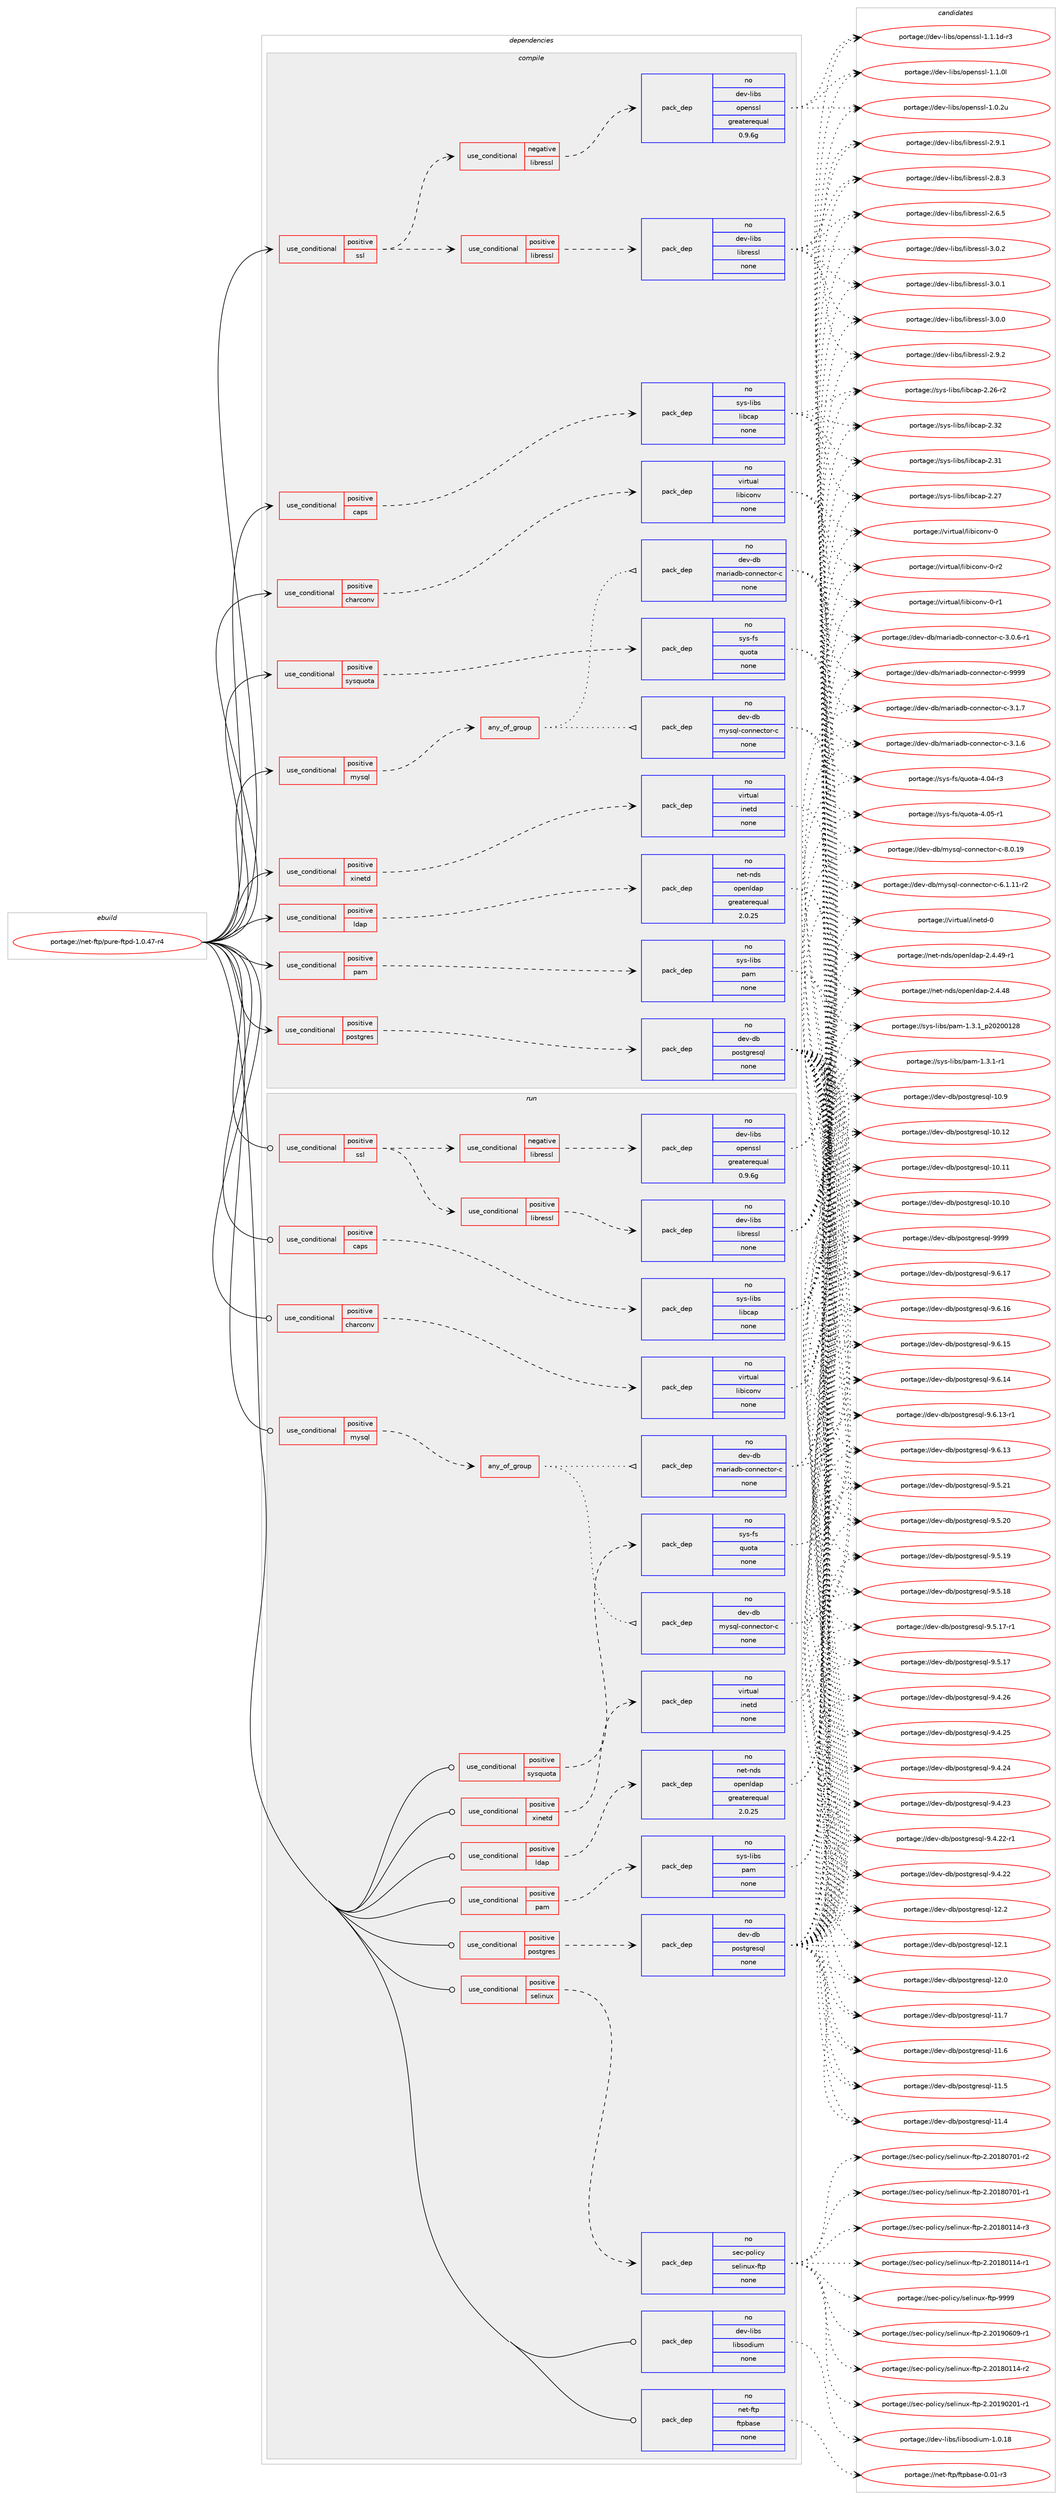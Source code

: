 digraph prolog {

# *************
# Graph options
# *************

newrank=true;
concentrate=true;
compound=true;
graph [rankdir=LR,fontname=Helvetica,fontsize=10,ranksep=1.5];#, ranksep=2.5, nodesep=0.2];
edge  [arrowhead=vee];
node  [fontname=Helvetica,fontsize=10];

# **********
# The ebuild
# **********

subgraph cluster_leftcol {
color=gray;
rank=same;
label=<<i>ebuild</i>>;
id [label="portage://net-ftp/pure-ftpd-1.0.47-r4", color=red, width=4, href="../net-ftp/pure-ftpd-1.0.47-r4.svg"];
}

# ****************
# The dependencies
# ****************

subgraph cluster_midcol {
color=gray;
label=<<i>dependencies</i>>;
subgraph cluster_compile {
fillcolor="#eeeeee";
style=filled;
label=<<i>compile</i>>;
subgraph cond28006 {
dependency130122 [label=<<TABLE BORDER="0" CELLBORDER="1" CELLSPACING="0" CELLPADDING="4"><TR><TD ROWSPAN="3" CELLPADDING="10">use_conditional</TD></TR><TR><TD>positive</TD></TR><TR><TD>caps</TD></TR></TABLE>>, shape=none, color=red];
subgraph pack99864 {
dependency130123 [label=<<TABLE BORDER="0" CELLBORDER="1" CELLSPACING="0" CELLPADDING="4" WIDTH="220"><TR><TD ROWSPAN="6" CELLPADDING="30">pack_dep</TD></TR><TR><TD WIDTH="110">no</TD></TR><TR><TD>sys-libs</TD></TR><TR><TD>libcap</TD></TR><TR><TD>none</TD></TR><TR><TD></TD></TR></TABLE>>, shape=none, color=blue];
}
dependency130122:e -> dependency130123:w [weight=20,style="dashed",arrowhead="vee"];
}
id:e -> dependency130122:w [weight=20,style="solid",arrowhead="vee"];
subgraph cond28007 {
dependency130124 [label=<<TABLE BORDER="0" CELLBORDER="1" CELLSPACING="0" CELLPADDING="4"><TR><TD ROWSPAN="3" CELLPADDING="10">use_conditional</TD></TR><TR><TD>positive</TD></TR><TR><TD>charconv</TD></TR></TABLE>>, shape=none, color=red];
subgraph pack99865 {
dependency130125 [label=<<TABLE BORDER="0" CELLBORDER="1" CELLSPACING="0" CELLPADDING="4" WIDTH="220"><TR><TD ROWSPAN="6" CELLPADDING="30">pack_dep</TD></TR><TR><TD WIDTH="110">no</TD></TR><TR><TD>virtual</TD></TR><TR><TD>libiconv</TD></TR><TR><TD>none</TD></TR><TR><TD></TD></TR></TABLE>>, shape=none, color=blue];
}
dependency130124:e -> dependency130125:w [weight=20,style="dashed",arrowhead="vee"];
}
id:e -> dependency130124:w [weight=20,style="solid",arrowhead="vee"];
subgraph cond28008 {
dependency130126 [label=<<TABLE BORDER="0" CELLBORDER="1" CELLSPACING="0" CELLPADDING="4"><TR><TD ROWSPAN="3" CELLPADDING="10">use_conditional</TD></TR><TR><TD>positive</TD></TR><TR><TD>ldap</TD></TR></TABLE>>, shape=none, color=red];
subgraph pack99866 {
dependency130127 [label=<<TABLE BORDER="0" CELLBORDER="1" CELLSPACING="0" CELLPADDING="4" WIDTH="220"><TR><TD ROWSPAN="6" CELLPADDING="30">pack_dep</TD></TR><TR><TD WIDTH="110">no</TD></TR><TR><TD>net-nds</TD></TR><TR><TD>openldap</TD></TR><TR><TD>greaterequal</TD></TR><TR><TD>2.0.25</TD></TR></TABLE>>, shape=none, color=blue];
}
dependency130126:e -> dependency130127:w [weight=20,style="dashed",arrowhead="vee"];
}
id:e -> dependency130126:w [weight=20,style="solid",arrowhead="vee"];
subgraph cond28009 {
dependency130128 [label=<<TABLE BORDER="0" CELLBORDER="1" CELLSPACING="0" CELLPADDING="4"><TR><TD ROWSPAN="3" CELLPADDING="10">use_conditional</TD></TR><TR><TD>positive</TD></TR><TR><TD>mysql</TD></TR></TABLE>>, shape=none, color=red];
subgraph any2125 {
dependency130129 [label=<<TABLE BORDER="0" CELLBORDER="1" CELLSPACING="0" CELLPADDING="4"><TR><TD CELLPADDING="10">any_of_group</TD></TR></TABLE>>, shape=none, color=red];subgraph pack99867 {
dependency130130 [label=<<TABLE BORDER="0" CELLBORDER="1" CELLSPACING="0" CELLPADDING="4" WIDTH="220"><TR><TD ROWSPAN="6" CELLPADDING="30">pack_dep</TD></TR><TR><TD WIDTH="110">no</TD></TR><TR><TD>dev-db</TD></TR><TR><TD>mariadb-connector-c</TD></TR><TR><TD>none</TD></TR><TR><TD></TD></TR></TABLE>>, shape=none, color=blue];
}
dependency130129:e -> dependency130130:w [weight=20,style="dotted",arrowhead="oinv"];
subgraph pack99868 {
dependency130131 [label=<<TABLE BORDER="0" CELLBORDER="1" CELLSPACING="0" CELLPADDING="4" WIDTH="220"><TR><TD ROWSPAN="6" CELLPADDING="30">pack_dep</TD></TR><TR><TD WIDTH="110">no</TD></TR><TR><TD>dev-db</TD></TR><TR><TD>mysql-connector-c</TD></TR><TR><TD>none</TD></TR><TR><TD></TD></TR></TABLE>>, shape=none, color=blue];
}
dependency130129:e -> dependency130131:w [weight=20,style="dotted",arrowhead="oinv"];
}
dependency130128:e -> dependency130129:w [weight=20,style="dashed",arrowhead="vee"];
}
id:e -> dependency130128:w [weight=20,style="solid",arrowhead="vee"];
subgraph cond28010 {
dependency130132 [label=<<TABLE BORDER="0" CELLBORDER="1" CELLSPACING="0" CELLPADDING="4"><TR><TD ROWSPAN="3" CELLPADDING="10">use_conditional</TD></TR><TR><TD>positive</TD></TR><TR><TD>pam</TD></TR></TABLE>>, shape=none, color=red];
subgraph pack99869 {
dependency130133 [label=<<TABLE BORDER="0" CELLBORDER="1" CELLSPACING="0" CELLPADDING="4" WIDTH="220"><TR><TD ROWSPAN="6" CELLPADDING="30">pack_dep</TD></TR><TR><TD WIDTH="110">no</TD></TR><TR><TD>sys-libs</TD></TR><TR><TD>pam</TD></TR><TR><TD>none</TD></TR><TR><TD></TD></TR></TABLE>>, shape=none, color=blue];
}
dependency130132:e -> dependency130133:w [weight=20,style="dashed",arrowhead="vee"];
}
id:e -> dependency130132:w [weight=20,style="solid",arrowhead="vee"];
subgraph cond28011 {
dependency130134 [label=<<TABLE BORDER="0" CELLBORDER="1" CELLSPACING="0" CELLPADDING="4"><TR><TD ROWSPAN="3" CELLPADDING="10">use_conditional</TD></TR><TR><TD>positive</TD></TR><TR><TD>postgres</TD></TR></TABLE>>, shape=none, color=red];
subgraph pack99870 {
dependency130135 [label=<<TABLE BORDER="0" CELLBORDER="1" CELLSPACING="0" CELLPADDING="4" WIDTH="220"><TR><TD ROWSPAN="6" CELLPADDING="30">pack_dep</TD></TR><TR><TD WIDTH="110">no</TD></TR><TR><TD>dev-db</TD></TR><TR><TD>postgresql</TD></TR><TR><TD>none</TD></TR><TR><TD></TD></TR></TABLE>>, shape=none, color=blue];
}
dependency130134:e -> dependency130135:w [weight=20,style="dashed",arrowhead="vee"];
}
id:e -> dependency130134:w [weight=20,style="solid",arrowhead="vee"];
subgraph cond28012 {
dependency130136 [label=<<TABLE BORDER="0" CELLBORDER="1" CELLSPACING="0" CELLPADDING="4"><TR><TD ROWSPAN="3" CELLPADDING="10">use_conditional</TD></TR><TR><TD>positive</TD></TR><TR><TD>ssl</TD></TR></TABLE>>, shape=none, color=red];
subgraph cond28013 {
dependency130137 [label=<<TABLE BORDER="0" CELLBORDER="1" CELLSPACING="0" CELLPADDING="4"><TR><TD ROWSPAN="3" CELLPADDING="10">use_conditional</TD></TR><TR><TD>negative</TD></TR><TR><TD>libressl</TD></TR></TABLE>>, shape=none, color=red];
subgraph pack99871 {
dependency130138 [label=<<TABLE BORDER="0" CELLBORDER="1" CELLSPACING="0" CELLPADDING="4" WIDTH="220"><TR><TD ROWSPAN="6" CELLPADDING="30">pack_dep</TD></TR><TR><TD WIDTH="110">no</TD></TR><TR><TD>dev-libs</TD></TR><TR><TD>openssl</TD></TR><TR><TD>greaterequal</TD></TR><TR><TD>0.9.6g</TD></TR></TABLE>>, shape=none, color=blue];
}
dependency130137:e -> dependency130138:w [weight=20,style="dashed",arrowhead="vee"];
}
dependency130136:e -> dependency130137:w [weight=20,style="dashed",arrowhead="vee"];
subgraph cond28014 {
dependency130139 [label=<<TABLE BORDER="0" CELLBORDER="1" CELLSPACING="0" CELLPADDING="4"><TR><TD ROWSPAN="3" CELLPADDING="10">use_conditional</TD></TR><TR><TD>positive</TD></TR><TR><TD>libressl</TD></TR></TABLE>>, shape=none, color=red];
subgraph pack99872 {
dependency130140 [label=<<TABLE BORDER="0" CELLBORDER="1" CELLSPACING="0" CELLPADDING="4" WIDTH="220"><TR><TD ROWSPAN="6" CELLPADDING="30">pack_dep</TD></TR><TR><TD WIDTH="110">no</TD></TR><TR><TD>dev-libs</TD></TR><TR><TD>libressl</TD></TR><TR><TD>none</TD></TR><TR><TD></TD></TR></TABLE>>, shape=none, color=blue];
}
dependency130139:e -> dependency130140:w [weight=20,style="dashed",arrowhead="vee"];
}
dependency130136:e -> dependency130139:w [weight=20,style="dashed",arrowhead="vee"];
}
id:e -> dependency130136:w [weight=20,style="solid",arrowhead="vee"];
subgraph cond28015 {
dependency130141 [label=<<TABLE BORDER="0" CELLBORDER="1" CELLSPACING="0" CELLPADDING="4"><TR><TD ROWSPAN="3" CELLPADDING="10">use_conditional</TD></TR><TR><TD>positive</TD></TR><TR><TD>sysquota</TD></TR></TABLE>>, shape=none, color=red];
subgraph pack99873 {
dependency130142 [label=<<TABLE BORDER="0" CELLBORDER="1" CELLSPACING="0" CELLPADDING="4" WIDTH="220"><TR><TD ROWSPAN="6" CELLPADDING="30">pack_dep</TD></TR><TR><TD WIDTH="110">no</TD></TR><TR><TD>sys-fs</TD></TR><TR><TD>quota</TD></TR><TR><TD>none</TD></TR><TR><TD></TD></TR></TABLE>>, shape=none, color=blue];
}
dependency130141:e -> dependency130142:w [weight=20,style="dashed",arrowhead="vee"];
}
id:e -> dependency130141:w [weight=20,style="solid",arrowhead="vee"];
subgraph cond28016 {
dependency130143 [label=<<TABLE BORDER="0" CELLBORDER="1" CELLSPACING="0" CELLPADDING="4"><TR><TD ROWSPAN="3" CELLPADDING="10">use_conditional</TD></TR><TR><TD>positive</TD></TR><TR><TD>xinetd</TD></TR></TABLE>>, shape=none, color=red];
subgraph pack99874 {
dependency130144 [label=<<TABLE BORDER="0" CELLBORDER="1" CELLSPACING="0" CELLPADDING="4" WIDTH="220"><TR><TD ROWSPAN="6" CELLPADDING="30">pack_dep</TD></TR><TR><TD WIDTH="110">no</TD></TR><TR><TD>virtual</TD></TR><TR><TD>inetd</TD></TR><TR><TD>none</TD></TR><TR><TD></TD></TR></TABLE>>, shape=none, color=blue];
}
dependency130143:e -> dependency130144:w [weight=20,style="dashed",arrowhead="vee"];
}
id:e -> dependency130143:w [weight=20,style="solid",arrowhead="vee"];
}
subgraph cluster_compileandrun {
fillcolor="#eeeeee";
style=filled;
label=<<i>compile and run</i>>;
}
subgraph cluster_run {
fillcolor="#eeeeee";
style=filled;
label=<<i>run</i>>;
subgraph cond28017 {
dependency130145 [label=<<TABLE BORDER="0" CELLBORDER="1" CELLSPACING="0" CELLPADDING="4"><TR><TD ROWSPAN="3" CELLPADDING="10">use_conditional</TD></TR><TR><TD>positive</TD></TR><TR><TD>caps</TD></TR></TABLE>>, shape=none, color=red];
subgraph pack99875 {
dependency130146 [label=<<TABLE BORDER="0" CELLBORDER="1" CELLSPACING="0" CELLPADDING="4" WIDTH="220"><TR><TD ROWSPAN="6" CELLPADDING="30">pack_dep</TD></TR><TR><TD WIDTH="110">no</TD></TR><TR><TD>sys-libs</TD></TR><TR><TD>libcap</TD></TR><TR><TD>none</TD></TR><TR><TD></TD></TR></TABLE>>, shape=none, color=blue];
}
dependency130145:e -> dependency130146:w [weight=20,style="dashed",arrowhead="vee"];
}
id:e -> dependency130145:w [weight=20,style="solid",arrowhead="odot"];
subgraph cond28018 {
dependency130147 [label=<<TABLE BORDER="0" CELLBORDER="1" CELLSPACING="0" CELLPADDING="4"><TR><TD ROWSPAN="3" CELLPADDING="10">use_conditional</TD></TR><TR><TD>positive</TD></TR><TR><TD>charconv</TD></TR></TABLE>>, shape=none, color=red];
subgraph pack99876 {
dependency130148 [label=<<TABLE BORDER="0" CELLBORDER="1" CELLSPACING="0" CELLPADDING="4" WIDTH="220"><TR><TD ROWSPAN="6" CELLPADDING="30">pack_dep</TD></TR><TR><TD WIDTH="110">no</TD></TR><TR><TD>virtual</TD></TR><TR><TD>libiconv</TD></TR><TR><TD>none</TD></TR><TR><TD></TD></TR></TABLE>>, shape=none, color=blue];
}
dependency130147:e -> dependency130148:w [weight=20,style="dashed",arrowhead="vee"];
}
id:e -> dependency130147:w [weight=20,style="solid",arrowhead="odot"];
subgraph cond28019 {
dependency130149 [label=<<TABLE BORDER="0" CELLBORDER="1" CELLSPACING="0" CELLPADDING="4"><TR><TD ROWSPAN="3" CELLPADDING="10">use_conditional</TD></TR><TR><TD>positive</TD></TR><TR><TD>ldap</TD></TR></TABLE>>, shape=none, color=red];
subgraph pack99877 {
dependency130150 [label=<<TABLE BORDER="0" CELLBORDER="1" CELLSPACING="0" CELLPADDING="4" WIDTH="220"><TR><TD ROWSPAN="6" CELLPADDING="30">pack_dep</TD></TR><TR><TD WIDTH="110">no</TD></TR><TR><TD>net-nds</TD></TR><TR><TD>openldap</TD></TR><TR><TD>greaterequal</TD></TR><TR><TD>2.0.25</TD></TR></TABLE>>, shape=none, color=blue];
}
dependency130149:e -> dependency130150:w [weight=20,style="dashed",arrowhead="vee"];
}
id:e -> dependency130149:w [weight=20,style="solid",arrowhead="odot"];
subgraph cond28020 {
dependency130151 [label=<<TABLE BORDER="0" CELLBORDER="1" CELLSPACING="0" CELLPADDING="4"><TR><TD ROWSPAN="3" CELLPADDING="10">use_conditional</TD></TR><TR><TD>positive</TD></TR><TR><TD>mysql</TD></TR></TABLE>>, shape=none, color=red];
subgraph any2126 {
dependency130152 [label=<<TABLE BORDER="0" CELLBORDER="1" CELLSPACING="0" CELLPADDING="4"><TR><TD CELLPADDING="10">any_of_group</TD></TR></TABLE>>, shape=none, color=red];subgraph pack99878 {
dependency130153 [label=<<TABLE BORDER="0" CELLBORDER="1" CELLSPACING="0" CELLPADDING="4" WIDTH="220"><TR><TD ROWSPAN="6" CELLPADDING="30">pack_dep</TD></TR><TR><TD WIDTH="110">no</TD></TR><TR><TD>dev-db</TD></TR><TR><TD>mariadb-connector-c</TD></TR><TR><TD>none</TD></TR><TR><TD></TD></TR></TABLE>>, shape=none, color=blue];
}
dependency130152:e -> dependency130153:w [weight=20,style="dotted",arrowhead="oinv"];
subgraph pack99879 {
dependency130154 [label=<<TABLE BORDER="0" CELLBORDER="1" CELLSPACING="0" CELLPADDING="4" WIDTH="220"><TR><TD ROWSPAN="6" CELLPADDING="30">pack_dep</TD></TR><TR><TD WIDTH="110">no</TD></TR><TR><TD>dev-db</TD></TR><TR><TD>mysql-connector-c</TD></TR><TR><TD>none</TD></TR><TR><TD></TD></TR></TABLE>>, shape=none, color=blue];
}
dependency130152:e -> dependency130154:w [weight=20,style="dotted",arrowhead="oinv"];
}
dependency130151:e -> dependency130152:w [weight=20,style="dashed",arrowhead="vee"];
}
id:e -> dependency130151:w [weight=20,style="solid",arrowhead="odot"];
subgraph cond28021 {
dependency130155 [label=<<TABLE BORDER="0" CELLBORDER="1" CELLSPACING="0" CELLPADDING="4"><TR><TD ROWSPAN="3" CELLPADDING="10">use_conditional</TD></TR><TR><TD>positive</TD></TR><TR><TD>pam</TD></TR></TABLE>>, shape=none, color=red];
subgraph pack99880 {
dependency130156 [label=<<TABLE BORDER="0" CELLBORDER="1" CELLSPACING="0" CELLPADDING="4" WIDTH="220"><TR><TD ROWSPAN="6" CELLPADDING="30">pack_dep</TD></TR><TR><TD WIDTH="110">no</TD></TR><TR><TD>sys-libs</TD></TR><TR><TD>pam</TD></TR><TR><TD>none</TD></TR><TR><TD></TD></TR></TABLE>>, shape=none, color=blue];
}
dependency130155:e -> dependency130156:w [weight=20,style="dashed",arrowhead="vee"];
}
id:e -> dependency130155:w [weight=20,style="solid",arrowhead="odot"];
subgraph cond28022 {
dependency130157 [label=<<TABLE BORDER="0" CELLBORDER="1" CELLSPACING="0" CELLPADDING="4"><TR><TD ROWSPAN="3" CELLPADDING="10">use_conditional</TD></TR><TR><TD>positive</TD></TR><TR><TD>postgres</TD></TR></TABLE>>, shape=none, color=red];
subgraph pack99881 {
dependency130158 [label=<<TABLE BORDER="0" CELLBORDER="1" CELLSPACING="0" CELLPADDING="4" WIDTH="220"><TR><TD ROWSPAN="6" CELLPADDING="30">pack_dep</TD></TR><TR><TD WIDTH="110">no</TD></TR><TR><TD>dev-db</TD></TR><TR><TD>postgresql</TD></TR><TR><TD>none</TD></TR><TR><TD></TD></TR></TABLE>>, shape=none, color=blue];
}
dependency130157:e -> dependency130158:w [weight=20,style="dashed",arrowhead="vee"];
}
id:e -> dependency130157:w [weight=20,style="solid",arrowhead="odot"];
subgraph cond28023 {
dependency130159 [label=<<TABLE BORDER="0" CELLBORDER="1" CELLSPACING="0" CELLPADDING="4"><TR><TD ROWSPAN="3" CELLPADDING="10">use_conditional</TD></TR><TR><TD>positive</TD></TR><TR><TD>selinux</TD></TR></TABLE>>, shape=none, color=red];
subgraph pack99882 {
dependency130160 [label=<<TABLE BORDER="0" CELLBORDER="1" CELLSPACING="0" CELLPADDING="4" WIDTH="220"><TR><TD ROWSPAN="6" CELLPADDING="30">pack_dep</TD></TR><TR><TD WIDTH="110">no</TD></TR><TR><TD>sec-policy</TD></TR><TR><TD>selinux-ftp</TD></TR><TR><TD>none</TD></TR><TR><TD></TD></TR></TABLE>>, shape=none, color=blue];
}
dependency130159:e -> dependency130160:w [weight=20,style="dashed",arrowhead="vee"];
}
id:e -> dependency130159:w [weight=20,style="solid",arrowhead="odot"];
subgraph cond28024 {
dependency130161 [label=<<TABLE BORDER="0" CELLBORDER="1" CELLSPACING="0" CELLPADDING="4"><TR><TD ROWSPAN="3" CELLPADDING="10">use_conditional</TD></TR><TR><TD>positive</TD></TR><TR><TD>ssl</TD></TR></TABLE>>, shape=none, color=red];
subgraph cond28025 {
dependency130162 [label=<<TABLE BORDER="0" CELLBORDER="1" CELLSPACING="0" CELLPADDING="4"><TR><TD ROWSPAN="3" CELLPADDING="10">use_conditional</TD></TR><TR><TD>negative</TD></TR><TR><TD>libressl</TD></TR></TABLE>>, shape=none, color=red];
subgraph pack99883 {
dependency130163 [label=<<TABLE BORDER="0" CELLBORDER="1" CELLSPACING="0" CELLPADDING="4" WIDTH="220"><TR><TD ROWSPAN="6" CELLPADDING="30">pack_dep</TD></TR><TR><TD WIDTH="110">no</TD></TR><TR><TD>dev-libs</TD></TR><TR><TD>openssl</TD></TR><TR><TD>greaterequal</TD></TR><TR><TD>0.9.6g</TD></TR></TABLE>>, shape=none, color=blue];
}
dependency130162:e -> dependency130163:w [weight=20,style="dashed",arrowhead="vee"];
}
dependency130161:e -> dependency130162:w [weight=20,style="dashed",arrowhead="vee"];
subgraph cond28026 {
dependency130164 [label=<<TABLE BORDER="0" CELLBORDER="1" CELLSPACING="0" CELLPADDING="4"><TR><TD ROWSPAN="3" CELLPADDING="10">use_conditional</TD></TR><TR><TD>positive</TD></TR><TR><TD>libressl</TD></TR></TABLE>>, shape=none, color=red];
subgraph pack99884 {
dependency130165 [label=<<TABLE BORDER="0" CELLBORDER="1" CELLSPACING="0" CELLPADDING="4" WIDTH="220"><TR><TD ROWSPAN="6" CELLPADDING="30">pack_dep</TD></TR><TR><TD WIDTH="110">no</TD></TR><TR><TD>dev-libs</TD></TR><TR><TD>libressl</TD></TR><TR><TD>none</TD></TR><TR><TD></TD></TR></TABLE>>, shape=none, color=blue];
}
dependency130164:e -> dependency130165:w [weight=20,style="dashed",arrowhead="vee"];
}
dependency130161:e -> dependency130164:w [weight=20,style="dashed",arrowhead="vee"];
}
id:e -> dependency130161:w [weight=20,style="solid",arrowhead="odot"];
subgraph cond28027 {
dependency130166 [label=<<TABLE BORDER="0" CELLBORDER="1" CELLSPACING="0" CELLPADDING="4"><TR><TD ROWSPAN="3" CELLPADDING="10">use_conditional</TD></TR><TR><TD>positive</TD></TR><TR><TD>sysquota</TD></TR></TABLE>>, shape=none, color=red];
subgraph pack99885 {
dependency130167 [label=<<TABLE BORDER="0" CELLBORDER="1" CELLSPACING="0" CELLPADDING="4" WIDTH="220"><TR><TD ROWSPAN="6" CELLPADDING="30">pack_dep</TD></TR><TR><TD WIDTH="110">no</TD></TR><TR><TD>sys-fs</TD></TR><TR><TD>quota</TD></TR><TR><TD>none</TD></TR><TR><TD></TD></TR></TABLE>>, shape=none, color=blue];
}
dependency130166:e -> dependency130167:w [weight=20,style="dashed",arrowhead="vee"];
}
id:e -> dependency130166:w [weight=20,style="solid",arrowhead="odot"];
subgraph cond28028 {
dependency130168 [label=<<TABLE BORDER="0" CELLBORDER="1" CELLSPACING="0" CELLPADDING="4"><TR><TD ROWSPAN="3" CELLPADDING="10">use_conditional</TD></TR><TR><TD>positive</TD></TR><TR><TD>xinetd</TD></TR></TABLE>>, shape=none, color=red];
subgraph pack99886 {
dependency130169 [label=<<TABLE BORDER="0" CELLBORDER="1" CELLSPACING="0" CELLPADDING="4" WIDTH="220"><TR><TD ROWSPAN="6" CELLPADDING="30">pack_dep</TD></TR><TR><TD WIDTH="110">no</TD></TR><TR><TD>virtual</TD></TR><TR><TD>inetd</TD></TR><TR><TD>none</TD></TR><TR><TD></TD></TR></TABLE>>, shape=none, color=blue];
}
dependency130168:e -> dependency130169:w [weight=20,style="dashed",arrowhead="vee"];
}
id:e -> dependency130168:w [weight=20,style="solid",arrowhead="odot"];
subgraph pack99887 {
dependency130170 [label=<<TABLE BORDER="0" CELLBORDER="1" CELLSPACING="0" CELLPADDING="4" WIDTH="220"><TR><TD ROWSPAN="6" CELLPADDING="30">pack_dep</TD></TR><TR><TD WIDTH="110">no</TD></TR><TR><TD>dev-libs</TD></TR><TR><TD>libsodium</TD></TR><TR><TD>none</TD></TR><TR><TD></TD></TR></TABLE>>, shape=none, color=blue];
}
id:e -> dependency130170:w [weight=20,style="solid",arrowhead="odot"];
subgraph pack99888 {
dependency130171 [label=<<TABLE BORDER="0" CELLBORDER="1" CELLSPACING="0" CELLPADDING="4" WIDTH="220"><TR><TD ROWSPAN="6" CELLPADDING="30">pack_dep</TD></TR><TR><TD WIDTH="110">no</TD></TR><TR><TD>net-ftp</TD></TR><TR><TD>ftpbase</TD></TR><TR><TD>none</TD></TR><TR><TD></TD></TR></TABLE>>, shape=none, color=blue];
}
id:e -> dependency130171:w [weight=20,style="solid",arrowhead="odot"];
}
}

# **************
# The candidates
# **************

subgraph cluster_choices {
rank=same;
color=gray;
label=<<i>candidates</i>>;

subgraph choice99864 {
color=black;
nodesep=1;
choice1151211154510810598115471081059899971124550465150 [label="portage://sys-libs/libcap-2.32", color=red, width=4,href="../sys-libs/libcap-2.32.svg"];
choice1151211154510810598115471081059899971124550465149 [label="portage://sys-libs/libcap-2.31", color=red, width=4,href="../sys-libs/libcap-2.31.svg"];
choice1151211154510810598115471081059899971124550465055 [label="portage://sys-libs/libcap-2.27", color=red, width=4,href="../sys-libs/libcap-2.27.svg"];
choice11512111545108105981154710810598999711245504650544511450 [label="portage://sys-libs/libcap-2.26-r2", color=red, width=4,href="../sys-libs/libcap-2.26-r2.svg"];
dependency130123:e -> choice1151211154510810598115471081059899971124550465150:w [style=dotted,weight="100"];
dependency130123:e -> choice1151211154510810598115471081059899971124550465149:w [style=dotted,weight="100"];
dependency130123:e -> choice1151211154510810598115471081059899971124550465055:w [style=dotted,weight="100"];
dependency130123:e -> choice11512111545108105981154710810598999711245504650544511450:w [style=dotted,weight="100"];
}
subgraph choice99865 {
color=black;
nodesep=1;
choice1181051141161179710847108105981059911111011845484511450 [label="portage://virtual/libiconv-0-r2", color=red, width=4,href="../virtual/libiconv-0-r2.svg"];
choice1181051141161179710847108105981059911111011845484511449 [label="portage://virtual/libiconv-0-r1", color=red, width=4,href="../virtual/libiconv-0-r1.svg"];
choice118105114116117971084710810598105991111101184548 [label="portage://virtual/libiconv-0", color=red, width=4,href="../virtual/libiconv-0.svg"];
dependency130125:e -> choice1181051141161179710847108105981059911111011845484511450:w [style=dotted,weight="100"];
dependency130125:e -> choice1181051141161179710847108105981059911111011845484511449:w [style=dotted,weight="100"];
dependency130125:e -> choice118105114116117971084710810598105991111101184548:w [style=dotted,weight="100"];
}
subgraph choice99866 {
color=black;
nodesep=1;
choice110101116451101001154711111210111010810097112455046524652574511449 [label="portage://net-nds/openldap-2.4.49-r1", color=red, width=4,href="../net-nds/openldap-2.4.49-r1.svg"];
choice11010111645110100115471111121011101081009711245504652465256 [label="portage://net-nds/openldap-2.4.48", color=red, width=4,href="../net-nds/openldap-2.4.48.svg"];
dependency130127:e -> choice110101116451101001154711111210111010810097112455046524652574511449:w [style=dotted,weight="100"];
dependency130127:e -> choice11010111645110100115471111121011101081009711245504652465256:w [style=dotted,weight="100"];
}
subgraph choice99867 {
color=black;
nodesep=1;
choice10010111845100984710997114105971009845991111101101019911611111445994557575757 [label="portage://dev-db/mariadb-connector-c-9999", color=red, width=4,href="../dev-db/mariadb-connector-c-9999.svg"];
choice1001011184510098471099711410597100984599111110110101991161111144599455146494655 [label="portage://dev-db/mariadb-connector-c-3.1.7", color=red, width=4,href="../dev-db/mariadb-connector-c-3.1.7.svg"];
choice1001011184510098471099711410597100984599111110110101991161111144599455146494654 [label="portage://dev-db/mariadb-connector-c-3.1.6", color=red, width=4,href="../dev-db/mariadb-connector-c-3.1.6.svg"];
choice10010111845100984710997114105971009845991111101101019911611111445994551464846544511449 [label="portage://dev-db/mariadb-connector-c-3.0.6-r1", color=red, width=4,href="../dev-db/mariadb-connector-c-3.0.6-r1.svg"];
dependency130130:e -> choice10010111845100984710997114105971009845991111101101019911611111445994557575757:w [style=dotted,weight="100"];
dependency130130:e -> choice1001011184510098471099711410597100984599111110110101991161111144599455146494655:w [style=dotted,weight="100"];
dependency130130:e -> choice1001011184510098471099711410597100984599111110110101991161111144599455146494654:w [style=dotted,weight="100"];
dependency130130:e -> choice10010111845100984710997114105971009845991111101101019911611111445994551464846544511449:w [style=dotted,weight="100"];
}
subgraph choice99868 {
color=black;
nodesep=1;
choice100101118451009847109121115113108459911111011010199116111114459945564648464957 [label="portage://dev-db/mysql-connector-c-8.0.19", color=red, width=4,href="../dev-db/mysql-connector-c-8.0.19.svg"];
choice1001011184510098471091211151131084599111110110101991161111144599455446494649494511450 [label="portage://dev-db/mysql-connector-c-6.1.11-r2", color=red, width=4,href="../dev-db/mysql-connector-c-6.1.11-r2.svg"];
dependency130131:e -> choice100101118451009847109121115113108459911111011010199116111114459945564648464957:w [style=dotted,weight="100"];
dependency130131:e -> choice1001011184510098471091211151131084599111110110101991161111144599455446494649494511450:w [style=dotted,weight="100"];
}
subgraph choice99869 {
color=black;
nodesep=1;
choice11512111545108105981154711297109454946514649951125048504848495056 [label="portage://sys-libs/pam-1.3.1_p20200128", color=red, width=4,href="../sys-libs/pam-1.3.1_p20200128.svg"];
choice115121115451081059811547112971094549465146494511449 [label="portage://sys-libs/pam-1.3.1-r1", color=red, width=4,href="../sys-libs/pam-1.3.1-r1.svg"];
dependency130133:e -> choice11512111545108105981154711297109454946514649951125048504848495056:w [style=dotted,weight="100"];
dependency130133:e -> choice115121115451081059811547112971094549465146494511449:w [style=dotted,weight="100"];
}
subgraph choice99870 {
color=black;
nodesep=1;
choice1001011184510098471121111151161031141011151131084557575757 [label="portage://dev-db/postgresql-9999", color=red, width=4,href="../dev-db/postgresql-9999.svg"];
choice10010111845100984711211111511610311410111511310845574654464955 [label="portage://dev-db/postgresql-9.6.17", color=red, width=4,href="../dev-db/postgresql-9.6.17.svg"];
choice10010111845100984711211111511610311410111511310845574654464954 [label="portage://dev-db/postgresql-9.6.16", color=red, width=4,href="../dev-db/postgresql-9.6.16.svg"];
choice10010111845100984711211111511610311410111511310845574654464953 [label="portage://dev-db/postgresql-9.6.15", color=red, width=4,href="../dev-db/postgresql-9.6.15.svg"];
choice10010111845100984711211111511610311410111511310845574654464952 [label="portage://dev-db/postgresql-9.6.14", color=red, width=4,href="../dev-db/postgresql-9.6.14.svg"];
choice100101118451009847112111115116103114101115113108455746544649514511449 [label="portage://dev-db/postgresql-9.6.13-r1", color=red, width=4,href="../dev-db/postgresql-9.6.13-r1.svg"];
choice10010111845100984711211111511610311410111511310845574654464951 [label="portage://dev-db/postgresql-9.6.13", color=red, width=4,href="../dev-db/postgresql-9.6.13.svg"];
choice10010111845100984711211111511610311410111511310845574653465049 [label="portage://dev-db/postgresql-9.5.21", color=red, width=4,href="../dev-db/postgresql-9.5.21.svg"];
choice10010111845100984711211111511610311410111511310845574653465048 [label="portage://dev-db/postgresql-9.5.20", color=red, width=4,href="../dev-db/postgresql-9.5.20.svg"];
choice10010111845100984711211111511610311410111511310845574653464957 [label="portage://dev-db/postgresql-9.5.19", color=red, width=4,href="../dev-db/postgresql-9.5.19.svg"];
choice10010111845100984711211111511610311410111511310845574653464956 [label="portage://dev-db/postgresql-9.5.18", color=red, width=4,href="../dev-db/postgresql-9.5.18.svg"];
choice100101118451009847112111115116103114101115113108455746534649554511449 [label="portage://dev-db/postgresql-9.5.17-r1", color=red, width=4,href="../dev-db/postgresql-9.5.17-r1.svg"];
choice10010111845100984711211111511610311410111511310845574653464955 [label="portage://dev-db/postgresql-9.5.17", color=red, width=4,href="../dev-db/postgresql-9.5.17.svg"];
choice10010111845100984711211111511610311410111511310845574652465054 [label="portage://dev-db/postgresql-9.4.26", color=red, width=4,href="../dev-db/postgresql-9.4.26.svg"];
choice10010111845100984711211111511610311410111511310845574652465053 [label="portage://dev-db/postgresql-9.4.25", color=red, width=4,href="../dev-db/postgresql-9.4.25.svg"];
choice10010111845100984711211111511610311410111511310845574652465052 [label="portage://dev-db/postgresql-9.4.24", color=red, width=4,href="../dev-db/postgresql-9.4.24.svg"];
choice10010111845100984711211111511610311410111511310845574652465051 [label="portage://dev-db/postgresql-9.4.23", color=red, width=4,href="../dev-db/postgresql-9.4.23.svg"];
choice100101118451009847112111115116103114101115113108455746524650504511449 [label="portage://dev-db/postgresql-9.4.22-r1", color=red, width=4,href="../dev-db/postgresql-9.4.22-r1.svg"];
choice10010111845100984711211111511610311410111511310845574652465050 [label="portage://dev-db/postgresql-9.4.22", color=red, width=4,href="../dev-db/postgresql-9.4.22.svg"];
choice1001011184510098471121111151161031141011151131084549504650 [label="portage://dev-db/postgresql-12.2", color=red, width=4,href="../dev-db/postgresql-12.2.svg"];
choice1001011184510098471121111151161031141011151131084549504649 [label="portage://dev-db/postgresql-12.1", color=red, width=4,href="../dev-db/postgresql-12.1.svg"];
choice1001011184510098471121111151161031141011151131084549504648 [label="portage://dev-db/postgresql-12.0", color=red, width=4,href="../dev-db/postgresql-12.0.svg"];
choice1001011184510098471121111151161031141011151131084549494655 [label="portage://dev-db/postgresql-11.7", color=red, width=4,href="../dev-db/postgresql-11.7.svg"];
choice1001011184510098471121111151161031141011151131084549494654 [label="portage://dev-db/postgresql-11.6", color=red, width=4,href="../dev-db/postgresql-11.6.svg"];
choice1001011184510098471121111151161031141011151131084549494653 [label="portage://dev-db/postgresql-11.5", color=red, width=4,href="../dev-db/postgresql-11.5.svg"];
choice1001011184510098471121111151161031141011151131084549494652 [label="portage://dev-db/postgresql-11.4", color=red, width=4,href="../dev-db/postgresql-11.4.svg"];
choice1001011184510098471121111151161031141011151131084549484657 [label="portage://dev-db/postgresql-10.9", color=red, width=4,href="../dev-db/postgresql-10.9.svg"];
choice100101118451009847112111115116103114101115113108454948464950 [label="portage://dev-db/postgresql-10.12", color=red, width=4,href="../dev-db/postgresql-10.12.svg"];
choice100101118451009847112111115116103114101115113108454948464949 [label="portage://dev-db/postgresql-10.11", color=red, width=4,href="../dev-db/postgresql-10.11.svg"];
choice100101118451009847112111115116103114101115113108454948464948 [label="portage://dev-db/postgresql-10.10", color=red, width=4,href="../dev-db/postgresql-10.10.svg"];
dependency130135:e -> choice1001011184510098471121111151161031141011151131084557575757:w [style=dotted,weight="100"];
dependency130135:e -> choice10010111845100984711211111511610311410111511310845574654464955:w [style=dotted,weight="100"];
dependency130135:e -> choice10010111845100984711211111511610311410111511310845574654464954:w [style=dotted,weight="100"];
dependency130135:e -> choice10010111845100984711211111511610311410111511310845574654464953:w [style=dotted,weight="100"];
dependency130135:e -> choice10010111845100984711211111511610311410111511310845574654464952:w [style=dotted,weight="100"];
dependency130135:e -> choice100101118451009847112111115116103114101115113108455746544649514511449:w [style=dotted,weight="100"];
dependency130135:e -> choice10010111845100984711211111511610311410111511310845574654464951:w [style=dotted,weight="100"];
dependency130135:e -> choice10010111845100984711211111511610311410111511310845574653465049:w [style=dotted,weight="100"];
dependency130135:e -> choice10010111845100984711211111511610311410111511310845574653465048:w [style=dotted,weight="100"];
dependency130135:e -> choice10010111845100984711211111511610311410111511310845574653464957:w [style=dotted,weight="100"];
dependency130135:e -> choice10010111845100984711211111511610311410111511310845574653464956:w [style=dotted,weight="100"];
dependency130135:e -> choice100101118451009847112111115116103114101115113108455746534649554511449:w [style=dotted,weight="100"];
dependency130135:e -> choice10010111845100984711211111511610311410111511310845574653464955:w [style=dotted,weight="100"];
dependency130135:e -> choice10010111845100984711211111511610311410111511310845574652465054:w [style=dotted,weight="100"];
dependency130135:e -> choice10010111845100984711211111511610311410111511310845574652465053:w [style=dotted,weight="100"];
dependency130135:e -> choice10010111845100984711211111511610311410111511310845574652465052:w [style=dotted,weight="100"];
dependency130135:e -> choice10010111845100984711211111511610311410111511310845574652465051:w [style=dotted,weight="100"];
dependency130135:e -> choice100101118451009847112111115116103114101115113108455746524650504511449:w [style=dotted,weight="100"];
dependency130135:e -> choice10010111845100984711211111511610311410111511310845574652465050:w [style=dotted,weight="100"];
dependency130135:e -> choice1001011184510098471121111151161031141011151131084549504650:w [style=dotted,weight="100"];
dependency130135:e -> choice1001011184510098471121111151161031141011151131084549504649:w [style=dotted,weight="100"];
dependency130135:e -> choice1001011184510098471121111151161031141011151131084549504648:w [style=dotted,weight="100"];
dependency130135:e -> choice1001011184510098471121111151161031141011151131084549494655:w [style=dotted,weight="100"];
dependency130135:e -> choice1001011184510098471121111151161031141011151131084549494654:w [style=dotted,weight="100"];
dependency130135:e -> choice1001011184510098471121111151161031141011151131084549494653:w [style=dotted,weight="100"];
dependency130135:e -> choice1001011184510098471121111151161031141011151131084549494652:w [style=dotted,weight="100"];
dependency130135:e -> choice1001011184510098471121111151161031141011151131084549484657:w [style=dotted,weight="100"];
dependency130135:e -> choice100101118451009847112111115116103114101115113108454948464950:w [style=dotted,weight="100"];
dependency130135:e -> choice100101118451009847112111115116103114101115113108454948464949:w [style=dotted,weight="100"];
dependency130135:e -> choice100101118451009847112111115116103114101115113108454948464948:w [style=dotted,weight="100"];
}
subgraph choice99871 {
color=black;
nodesep=1;
choice1001011184510810598115471111121011101151151084549464946491004511451 [label="portage://dev-libs/openssl-1.1.1d-r3", color=red, width=4,href="../dev-libs/openssl-1.1.1d-r3.svg"];
choice100101118451081059811547111112101110115115108454946494648108 [label="portage://dev-libs/openssl-1.1.0l", color=red, width=4,href="../dev-libs/openssl-1.1.0l.svg"];
choice100101118451081059811547111112101110115115108454946484650117 [label="portage://dev-libs/openssl-1.0.2u", color=red, width=4,href="../dev-libs/openssl-1.0.2u.svg"];
dependency130138:e -> choice1001011184510810598115471111121011101151151084549464946491004511451:w [style=dotted,weight="100"];
dependency130138:e -> choice100101118451081059811547111112101110115115108454946494648108:w [style=dotted,weight="100"];
dependency130138:e -> choice100101118451081059811547111112101110115115108454946484650117:w [style=dotted,weight="100"];
}
subgraph choice99872 {
color=black;
nodesep=1;
choice10010111845108105981154710810598114101115115108455146484650 [label="portage://dev-libs/libressl-3.0.2", color=red, width=4,href="../dev-libs/libressl-3.0.2.svg"];
choice10010111845108105981154710810598114101115115108455146484649 [label="portage://dev-libs/libressl-3.0.1", color=red, width=4,href="../dev-libs/libressl-3.0.1.svg"];
choice10010111845108105981154710810598114101115115108455146484648 [label="portage://dev-libs/libressl-3.0.0", color=red, width=4,href="../dev-libs/libressl-3.0.0.svg"];
choice10010111845108105981154710810598114101115115108455046574650 [label="portage://dev-libs/libressl-2.9.2", color=red, width=4,href="../dev-libs/libressl-2.9.2.svg"];
choice10010111845108105981154710810598114101115115108455046574649 [label="portage://dev-libs/libressl-2.9.1", color=red, width=4,href="../dev-libs/libressl-2.9.1.svg"];
choice10010111845108105981154710810598114101115115108455046564651 [label="portage://dev-libs/libressl-2.8.3", color=red, width=4,href="../dev-libs/libressl-2.8.3.svg"];
choice10010111845108105981154710810598114101115115108455046544653 [label="portage://dev-libs/libressl-2.6.5", color=red, width=4,href="../dev-libs/libressl-2.6.5.svg"];
dependency130140:e -> choice10010111845108105981154710810598114101115115108455146484650:w [style=dotted,weight="100"];
dependency130140:e -> choice10010111845108105981154710810598114101115115108455146484649:w [style=dotted,weight="100"];
dependency130140:e -> choice10010111845108105981154710810598114101115115108455146484648:w [style=dotted,weight="100"];
dependency130140:e -> choice10010111845108105981154710810598114101115115108455046574650:w [style=dotted,weight="100"];
dependency130140:e -> choice10010111845108105981154710810598114101115115108455046574649:w [style=dotted,weight="100"];
dependency130140:e -> choice10010111845108105981154710810598114101115115108455046564651:w [style=dotted,weight="100"];
dependency130140:e -> choice10010111845108105981154710810598114101115115108455046544653:w [style=dotted,weight="100"];
}
subgraph choice99873 {
color=black;
nodesep=1;
choice11512111545102115471131171111169745524648534511449 [label="portage://sys-fs/quota-4.05-r1", color=red, width=4,href="../sys-fs/quota-4.05-r1.svg"];
choice11512111545102115471131171111169745524648524511451 [label="portage://sys-fs/quota-4.04-r3", color=red, width=4,href="../sys-fs/quota-4.04-r3.svg"];
dependency130142:e -> choice11512111545102115471131171111169745524648534511449:w [style=dotted,weight="100"];
dependency130142:e -> choice11512111545102115471131171111169745524648524511451:w [style=dotted,weight="100"];
}
subgraph choice99874 {
color=black;
nodesep=1;
choice11810511411611797108471051101011161004548 [label="portage://virtual/inetd-0", color=red, width=4,href="../virtual/inetd-0.svg"];
dependency130144:e -> choice11810511411611797108471051101011161004548:w [style=dotted,weight="100"];
}
subgraph choice99875 {
color=black;
nodesep=1;
choice1151211154510810598115471081059899971124550465150 [label="portage://sys-libs/libcap-2.32", color=red, width=4,href="../sys-libs/libcap-2.32.svg"];
choice1151211154510810598115471081059899971124550465149 [label="portage://sys-libs/libcap-2.31", color=red, width=4,href="../sys-libs/libcap-2.31.svg"];
choice1151211154510810598115471081059899971124550465055 [label="portage://sys-libs/libcap-2.27", color=red, width=4,href="../sys-libs/libcap-2.27.svg"];
choice11512111545108105981154710810598999711245504650544511450 [label="portage://sys-libs/libcap-2.26-r2", color=red, width=4,href="../sys-libs/libcap-2.26-r2.svg"];
dependency130146:e -> choice1151211154510810598115471081059899971124550465150:w [style=dotted,weight="100"];
dependency130146:e -> choice1151211154510810598115471081059899971124550465149:w [style=dotted,weight="100"];
dependency130146:e -> choice1151211154510810598115471081059899971124550465055:w [style=dotted,weight="100"];
dependency130146:e -> choice11512111545108105981154710810598999711245504650544511450:w [style=dotted,weight="100"];
}
subgraph choice99876 {
color=black;
nodesep=1;
choice1181051141161179710847108105981059911111011845484511450 [label="portage://virtual/libiconv-0-r2", color=red, width=4,href="../virtual/libiconv-0-r2.svg"];
choice1181051141161179710847108105981059911111011845484511449 [label="portage://virtual/libiconv-0-r1", color=red, width=4,href="../virtual/libiconv-0-r1.svg"];
choice118105114116117971084710810598105991111101184548 [label="portage://virtual/libiconv-0", color=red, width=4,href="../virtual/libiconv-0.svg"];
dependency130148:e -> choice1181051141161179710847108105981059911111011845484511450:w [style=dotted,weight="100"];
dependency130148:e -> choice1181051141161179710847108105981059911111011845484511449:w [style=dotted,weight="100"];
dependency130148:e -> choice118105114116117971084710810598105991111101184548:w [style=dotted,weight="100"];
}
subgraph choice99877 {
color=black;
nodesep=1;
choice110101116451101001154711111210111010810097112455046524652574511449 [label="portage://net-nds/openldap-2.4.49-r1", color=red, width=4,href="../net-nds/openldap-2.4.49-r1.svg"];
choice11010111645110100115471111121011101081009711245504652465256 [label="portage://net-nds/openldap-2.4.48", color=red, width=4,href="../net-nds/openldap-2.4.48.svg"];
dependency130150:e -> choice110101116451101001154711111210111010810097112455046524652574511449:w [style=dotted,weight="100"];
dependency130150:e -> choice11010111645110100115471111121011101081009711245504652465256:w [style=dotted,weight="100"];
}
subgraph choice99878 {
color=black;
nodesep=1;
choice10010111845100984710997114105971009845991111101101019911611111445994557575757 [label="portage://dev-db/mariadb-connector-c-9999", color=red, width=4,href="../dev-db/mariadb-connector-c-9999.svg"];
choice1001011184510098471099711410597100984599111110110101991161111144599455146494655 [label="portage://dev-db/mariadb-connector-c-3.1.7", color=red, width=4,href="../dev-db/mariadb-connector-c-3.1.7.svg"];
choice1001011184510098471099711410597100984599111110110101991161111144599455146494654 [label="portage://dev-db/mariadb-connector-c-3.1.6", color=red, width=4,href="../dev-db/mariadb-connector-c-3.1.6.svg"];
choice10010111845100984710997114105971009845991111101101019911611111445994551464846544511449 [label="portage://dev-db/mariadb-connector-c-3.0.6-r1", color=red, width=4,href="../dev-db/mariadb-connector-c-3.0.6-r1.svg"];
dependency130153:e -> choice10010111845100984710997114105971009845991111101101019911611111445994557575757:w [style=dotted,weight="100"];
dependency130153:e -> choice1001011184510098471099711410597100984599111110110101991161111144599455146494655:w [style=dotted,weight="100"];
dependency130153:e -> choice1001011184510098471099711410597100984599111110110101991161111144599455146494654:w [style=dotted,weight="100"];
dependency130153:e -> choice10010111845100984710997114105971009845991111101101019911611111445994551464846544511449:w [style=dotted,weight="100"];
}
subgraph choice99879 {
color=black;
nodesep=1;
choice100101118451009847109121115113108459911111011010199116111114459945564648464957 [label="portage://dev-db/mysql-connector-c-8.0.19", color=red, width=4,href="../dev-db/mysql-connector-c-8.0.19.svg"];
choice1001011184510098471091211151131084599111110110101991161111144599455446494649494511450 [label="portage://dev-db/mysql-connector-c-6.1.11-r2", color=red, width=4,href="../dev-db/mysql-connector-c-6.1.11-r2.svg"];
dependency130154:e -> choice100101118451009847109121115113108459911111011010199116111114459945564648464957:w [style=dotted,weight="100"];
dependency130154:e -> choice1001011184510098471091211151131084599111110110101991161111144599455446494649494511450:w [style=dotted,weight="100"];
}
subgraph choice99880 {
color=black;
nodesep=1;
choice11512111545108105981154711297109454946514649951125048504848495056 [label="portage://sys-libs/pam-1.3.1_p20200128", color=red, width=4,href="../sys-libs/pam-1.3.1_p20200128.svg"];
choice115121115451081059811547112971094549465146494511449 [label="portage://sys-libs/pam-1.3.1-r1", color=red, width=4,href="../sys-libs/pam-1.3.1-r1.svg"];
dependency130156:e -> choice11512111545108105981154711297109454946514649951125048504848495056:w [style=dotted,weight="100"];
dependency130156:e -> choice115121115451081059811547112971094549465146494511449:w [style=dotted,weight="100"];
}
subgraph choice99881 {
color=black;
nodesep=1;
choice1001011184510098471121111151161031141011151131084557575757 [label="portage://dev-db/postgresql-9999", color=red, width=4,href="../dev-db/postgresql-9999.svg"];
choice10010111845100984711211111511610311410111511310845574654464955 [label="portage://dev-db/postgresql-9.6.17", color=red, width=4,href="../dev-db/postgresql-9.6.17.svg"];
choice10010111845100984711211111511610311410111511310845574654464954 [label="portage://dev-db/postgresql-9.6.16", color=red, width=4,href="../dev-db/postgresql-9.6.16.svg"];
choice10010111845100984711211111511610311410111511310845574654464953 [label="portage://dev-db/postgresql-9.6.15", color=red, width=4,href="../dev-db/postgresql-9.6.15.svg"];
choice10010111845100984711211111511610311410111511310845574654464952 [label="portage://dev-db/postgresql-9.6.14", color=red, width=4,href="../dev-db/postgresql-9.6.14.svg"];
choice100101118451009847112111115116103114101115113108455746544649514511449 [label="portage://dev-db/postgresql-9.6.13-r1", color=red, width=4,href="../dev-db/postgresql-9.6.13-r1.svg"];
choice10010111845100984711211111511610311410111511310845574654464951 [label="portage://dev-db/postgresql-9.6.13", color=red, width=4,href="../dev-db/postgresql-9.6.13.svg"];
choice10010111845100984711211111511610311410111511310845574653465049 [label="portage://dev-db/postgresql-9.5.21", color=red, width=4,href="../dev-db/postgresql-9.5.21.svg"];
choice10010111845100984711211111511610311410111511310845574653465048 [label="portage://dev-db/postgresql-9.5.20", color=red, width=4,href="../dev-db/postgresql-9.5.20.svg"];
choice10010111845100984711211111511610311410111511310845574653464957 [label="portage://dev-db/postgresql-9.5.19", color=red, width=4,href="../dev-db/postgresql-9.5.19.svg"];
choice10010111845100984711211111511610311410111511310845574653464956 [label="portage://dev-db/postgresql-9.5.18", color=red, width=4,href="../dev-db/postgresql-9.5.18.svg"];
choice100101118451009847112111115116103114101115113108455746534649554511449 [label="portage://dev-db/postgresql-9.5.17-r1", color=red, width=4,href="../dev-db/postgresql-9.5.17-r1.svg"];
choice10010111845100984711211111511610311410111511310845574653464955 [label="portage://dev-db/postgresql-9.5.17", color=red, width=4,href="../dev-db/postgresql-9.5.17.svg"];
choice10010111845100984711211111511610311410111511310845574652465054 [label="portage://dev-db/postgresql-9.4.26", color=red, width=4,href="../dev-db/postgresql-9.4.26.svg"];
choice10010111845100984711211111511610311410111511310845574652465053 [label="portage://dev-db/postgresql-9.4.25", color=red, width=4,href="../dev-db/postgresql-9.4.25.svg"];
choice10010111845100984711211111511610311410111511310845574652465052 [label="portage://dev-db/postgresql-9.4.24", color=red, width=4,href="../dev-db/postgresql-9.4.24.svg"];
choice10010111845100984711211111511610311410111511310845574652465051 [label="portage://dev-db/postgresql-9.4.23", color=red, width=4,href="../dev-db/postgresql-9.4.23.svg"];
choice100101118451009847112111115116103114101115113108455746524650504511449 [label="portage://dev-db/postgresql-9.4.22-r1", color=red, width=4,href="../dev-db/postgresql-9.4.22-r1.svg"];
choice10010111845100984711211111511610311410111511310845574652465050 [label="portage://dev-db/postgresql-9.4.22", color=red, width=4,href="../dev-db/postgresql-9.4.22.svg"];
choice1001011184510098471121111151161031141011151131084549504650 [label="portage://dev-db/postgresql-12.2", color=red, width=4,href="../dev-db/postgresql-12.2.svg"];
choice1001011184510098471121111151161031141011151131084549504649 [label="portage://dev-db/postgresql-12.1", color=red, width=4,href="../dev-db/postgresql-12.1.svg"];
choice1001011184510098471121111151161031141011151131084549504648 [label="portage://dev-db/postgresql-12.0", color=red, width=4,href="../dev-db/postgresql-12.0.svg"];
choice1001011184510098471121111151161031141011151131084549494655 [label="portage://dev-db/postgresql-11.7", color=red, width=4,href="../dev-db/postgresql-11.7.svg"];
choice1001011184510098471121111151161031141011151131084549494654 [label="portage://dev-db/postgresql-11.6", color=red, width=4,href="../dev-db/postgresql-11.6.svg"];
choice1001011184510098471121111151161031141011151131084549494653 [label="portage://dev-db/postgresql-11.5", color=red, width=4,href="../dev-db/postgresql-11.5.svg"];
choice1001011184510098471121111151161031141011151131084549494652 [label="portage://dev-db/postgresql-11.4", color=red, width=4,href="../dev-db/postgresql-11.4.svg"];
choice1001011184510098471121111151161031141011151131084549484657 [label="portage://dev-db/postgresql-10.9", color=red, width=4,href="../dev-db/postgresql-10.9.svg"];
choice100101118451009847112111115116103114101115113108454948464950 [label="portage://dev-db/postgresql-10.12", color=red, width=4,href="../dev-db/postgresql-10.12.svg"];
choice100101118451009847112111115116103114101115113108454948464949 [label="portage://dev-db/postgresql-10.11", color=red, width=4,href="../dev-db/postgresql-10.11.svg"];
choice100101118451009847112111115116103114101115113108454948464948 [label="portage://dev-db/postgresql-10.10", color=red, width=4,href="../dev-db/postgresql-10.10.svg"];
dependency130158:e -> choice1001011184510098471121111151161031141011151131084557575757:w [style=dotted,weight="100"];
dependency130158:e -> choice10010111845100984711211111511610311410111511310845574654464955:w [style=dotted,weight="100"];
dependency130158:e -> choice10010111845100984711211111511610311410111511310845574654464954:w [style=dotted,weight="100"];
dependency130158:e -> choice10010111845100984711211111511610311410111511310845574654464953:w [style=dotted,weight="100"];
dependency130158:e -> choice10010111845100984711211111511610311410111511310845574654464952:w [style=dotted,weight="100"];
dependency130158:e -> choice100101118451009847112111115116103114101115113108455746544649514511449:w [style=dotted,weight="100"];
dependency130158:e -> choice10010111845100984711211111511610311410111511310845574654464951:w [style=dotted,weight="100"];
dependency130158:e -> choice10010111845100984711211111511610311410111511310845574653465049:w [style=dotted,weight="100"];
dependency130158:e -> choice10010111845100984711211111511610311410111511310845574653465048:w [style=dotted,weight="100"];
dependency130158:e -> choice10010111845100984711211111511610311410111511310845574653464957:w [style=dotted,weight="100"];
dependency130158:e -> choice10010111845100984711211111511610311410111511310845574653464956:w [style=dotted,weight="100"];
dependency130158:e -> choice100101118451009847112111115116103114101115113108455746534649554511449:w [style=dotted,weight="100"];
dependency130158:e -> choice10010111845100984711211111511610311410111511310845574653464955:w [style=dotted,weight="100"];
dependency130158:e -> choice10010111845100984711211111511610311410111511310845574652465054:w [style=dotted,weight="100"];
dependency130158:e -> choice10010111845100984711211111511610311410111511310845574652465053:w [style=dotted,weight="100"];
dependency130158:e -> choice10010111845100984711211111511610311410111511310845574652465052:w [style=dotted,weight="100"];
dependency130158:e -> choice10010111845100984711211111511610311410111511310845574652465051:w [style=dotted,weight="100"];
dependency130158:e -> choice100101118451009847112111115116103114101115113108455746524650504511449:w [style=dotted,weight="100"];
dependency130158:e -> choice10010111845100984711211111511610311410111511310845574652465050:w [style=dotted,weight="100"];
dependency130158:e -> choice1001011184510098471121111151161031141011151131084549504650:w [style=dotted,weight="100"];
dependency130158:e -> choice1001011184510098471121111151161031141011151131084549504649:w [style=dotted,weight="100"];
dependency130158:e -> choice1001011184510098471121111151161031141011151131084549504648:w [style=dotted,weight="100"];
dependency130158:e -> choice1001011184510098471121111151161031141011151131084549494655:w [style=dotted,weight="100"];
dependency130158:e -> choice1001011184510098471121111151161031141011151131084549494654:w [style=dotted,weight="100"];
dependency130158:e -> choice1001011184510098471121111151161031141011151131084549494653:w [style=dotted,weight="100"];
dependency130158:e -> choice1001011184510098471121111151161031141011151131084549494652:w [style=dotted,weight="100"];
dependency130158:e -> choice1001011184510098471121111151161031141011151131084549484657:w [style=dotted,weight="100"];
dependency130158:e -> choice100101118451009847112111115116103114101115113108454948464950:w [style=dotted,weight="100"];
dependency130158:e -> choice100101118451009847112111115116103114101115113108454948464949:w [style=dotted,weight="100"];
dependency130158:e -> choice100101118451009847112111115116103114101115113108454948464948:w [style=dotted,weight="100"];
}
subgraph choice99882 {
color=black;
nodesep=1;
choice11510199451121111081059912147115101108105110117120451021161124557575757 [label="portage://sec-policy/selinux-ftp-9999", color=red, width=4,href="../sec-policy/selinux-ftp-9999.svg"];
choice115101994511211110810599121471151011081051101171204510211611245504650484957485448574511449 [label="portage://sec-policy/selinux-ftp-2.20190609-r1", color=red, width=4,href="../sec-policy/selinux-ftp-2.20190609-r1.svg"];
choice115101994511211110810599121471151011081051101171204510211611245504650484957485048494511449 [label="portage://sec-policy/selinux-ftp-2.20190201-r1", color=red, width=4,href="../sec-policy/selinux-ftp-2.20190201-r1.svg"];
choice115101994511211110810599121471151011081051101171204510211611245504650484956485548494511450 [label="portage://sec-policy/selinux-ftp-2.20180701-r2", color=red, width=4,href="../sec-policy/selinux-ftp-2.20180701-r2.svg"];
choice115101994511211110810599121471151011081051101171204510211611245504650484956485548494511449 [label="portage://sec-policy/selinux-ftp-2.20180701-r1", color=red, width=4,href="../sec-policy/selinux-ftp-2.20180701-r1.svg"];
choice115101994511211110810599121471151011081051101171204510211611245504650484956484949524511451 [label="portage://sec-policy/selinux-ftp-2.20180114-r3", color=red, width=4,href="../sec-policy/selinux-ftp-2.20180114-r3.svg"];
choice115101994511211110810599121471151011081051101171204510211611245504650484956484949524511450 [label="portage://sec-policy/selinux-ftp-2.20180114-r2", color=red, width=4,href="../sec-policy/selinux-ftp-2.20180114-r2.svg"];
choice115101994511211110810599121471151011081051101171204510211611245504650484956484949524511449 [label="portage://sec-policy/selinux-ftp-2.20180114-r1", color=red, width=4,href="../sec-policy/selinux-ftp-2.20180114-r1.svg"];
dependency130160:e -> choice11510199451121111081059912147115101108105110117120451021161124557575757:w [style=dotted,weight="100"];
dependency130160:e -> choice115101994511211110810599121471151011081051101171204510211611245504650484957485448574511449:w [style=dotted,weight="100"];
dependency130160:e -> choice115101994511211110810599121471151011081051101171204510211611245504650484957485048494511449:w [style=dotted,weight="100"];
dependency130160:e -> choice115101994511211110810599121471151011081051101171204510211611245504650484956485548494511450:w [style=dotted,weight="100"];
dependency130160:e -> choice115101994511211110810599121471151011081051101171204510211611245504650484956485548494511449:w [style=dotted,weight="100"];
dependency130160:e -> choice115101994511211110810599121471151011081051101171204510211611245504650484956484949524511451:w [style=dotted,weight="100"];
dependency130160:e -> choice115101994511211110810599121471151011081051101171204510211611245504650484956484949524511450:w [style=dotted,weight="100"];
dependency130160:e -> choice115101994511211110810599121471151011081051101171204510211611245504650484956484949524511449:w [style=dotted,weight="100"];
}
subgraph choice99883 {
color=black;
nodesep=1;
choice1001011184510810598115471111121011101151151084549464946491004511451 [label="portage://dev-libs/openssl-1.1.1d-r3", color=red, width=4,href="../dev-libs/openssl-1.1.1d-r3.svg"];
choice100101118451081059811547111112101110115115108454946494648108 [label="portage://dev-libs/openssl-1.1.0l", color=red, width=4,href="../dev-libs/openssl-1.1.0l.svg"];
choice100101118451081059811547111112101110115115108454946484650117 [label="portage://dev-libs/openssl-1.0.2u", color=red, width=4,href="../dev-libs/openssl-1.0.2u.svg"];
dependency130163:e -> choice1001011184510810598115471111121011101151151084549464946491004511451:w [style=dotted,weight="100"];
dependency130163:e -> choice100101118451081059811547111112101110115115108454946494648108:w [style=dotted,weight="100"];
dependency130163:e -> choice100101118451081059811547111112101110115115108454946484650117:w [style=dotted,weight="100"];
}
subgraph choice99884 {
color=black;
nodesep=1;
choice10010111845108105981154710810598114101115115108455146484650 [label="portage://dev-libs/libressl-3.0.2", color=red, width=4,href="../dev-libs/libressl-3.0.2.svg"];
choice10010111845108105981154710810598114101115115108455146484649 [label="portage://dev-libs/libressl-3.0.1", color=red, width=4,href="../dev-libs/libressl-3.0.1.svg"];
choice10010111845108105981154710810598114101115115108455146484648 [label="portage://dev-libs/libressl-3.0.0", color=red, width=4,href="../dev-libs/libressl-3.0.0.svg"];
choice10010111845108105981154710810598114101115115108455046574650 [label="portage://dev-libs/libressl-2.9.2", color=red, width=4,href="../dev-libs/libressl-2.9.2.svg"];
choice10010111845108105981154710810598114101115115108455046574649 [label="portage://dev-libs/libressl-2.9.1", color=red, width=4,href="../dev-libs/libressl-2.9.1.svg"];
choice10010111845108105981154710810598114101115115108455046564651 [label="portage://dev-libs/libressl-2.8.3", color=red, width=4,href="../dev-libs/libressl-2.8.3.svg"];
choice10010111845108105981154710810598114101115115108455046544653 [label="portage://dev-libs/libressl-2.6.5", color=red, width=4,href="../dev-libs/libressl-2.6.5.svg"];
dependency130165:e -> choice10010111845108105981154710810598114101115115108455146484650:w [style=dotted,weight="100"];
dependency130165:e -> choice10010111845108105981154710810598114101115115108455146484649:w [style=dotted,weight="100"];
dependency130165:e -> choice10010111845108105981154710810598114101115115108455146484648:w [style=dotted,weight="100"];
dependency130165:e -> choice10010111845108105981154710810598114101115115108455046574650:w [style=dotted,weight="100"];
dependency130165:e -> choice10010111845108105981154710810598114101115115108455046574649:w [style=dotted,weight="100"];
dependency130165:e -> choice10010111845108105981154710810598114101115115108455046564651:w [style=dotted,weight="100"];
dependency130165:e -> choice10010111845108105981154710810598114101115115108455046544653:w [style=dotted,weight="100"];
}
subgraph choice99885 {
color=black;
nodesep=1;
choice11512111545102115471131171111169745524648534511449 [label="portage://sys-fs/quota-4.05-r1", color=red, width=4,href="../sys-fs/quota-4.05-r1.svg"];
choice11512111545102115471131171111169745524648524511451 [label="portage://sys-fs/quota-4.04-r3", color=red, width=4,href="../sys-fs/quota-4.04-r3.svg"];
dependency130167:e -> choice11512111545102115471131171111169745524648534511449:w [style=dotted,weight="100"];
dependency130167:e -> choice11512111545102115471131171111169745524648524511451:w [style=dotted,weight="100"];
}
subgraph choice99886 {
color=black;
nodesep=1;
choice11810511411611797108471051101011161004548 [label="portage://virtual/inetd-0", color=red, width=4,href="../virtual/inetd-0.svg"];
dependency130169:e -> choice11810511411611797108471051101011161004548:w [style=dotted,weight="100"];
}
subgraph choice99887 {
color=black;
nodesep=1;
choice1001011184510810598115471081059811511110010511710945494648464956 [label="portage://dev-libs/libsodium-1.0.18", color=red, width=4,href="../dev-libs/libsodium-1.0.18.svg"];
dependency130170:e -> choice1001011184510810598115471081059811511110010511710945494648464956:w [style=dotted,weight="100"];
}
subgraph choice99888 {
color=black;
nodesep=1;
choice1101011164510211611247102116112989711510145484648494511451 [label="portage://net-ftp/ftpbase-0.01-r3", color=red, width=4,href="../net-ftp/ftpbase-0.01-r3.svg"];
dependency130171:e -> choice1101011164510211611247102116112989711510145484648494511451:w [style=dotted,weight="100"];
}
}

}
